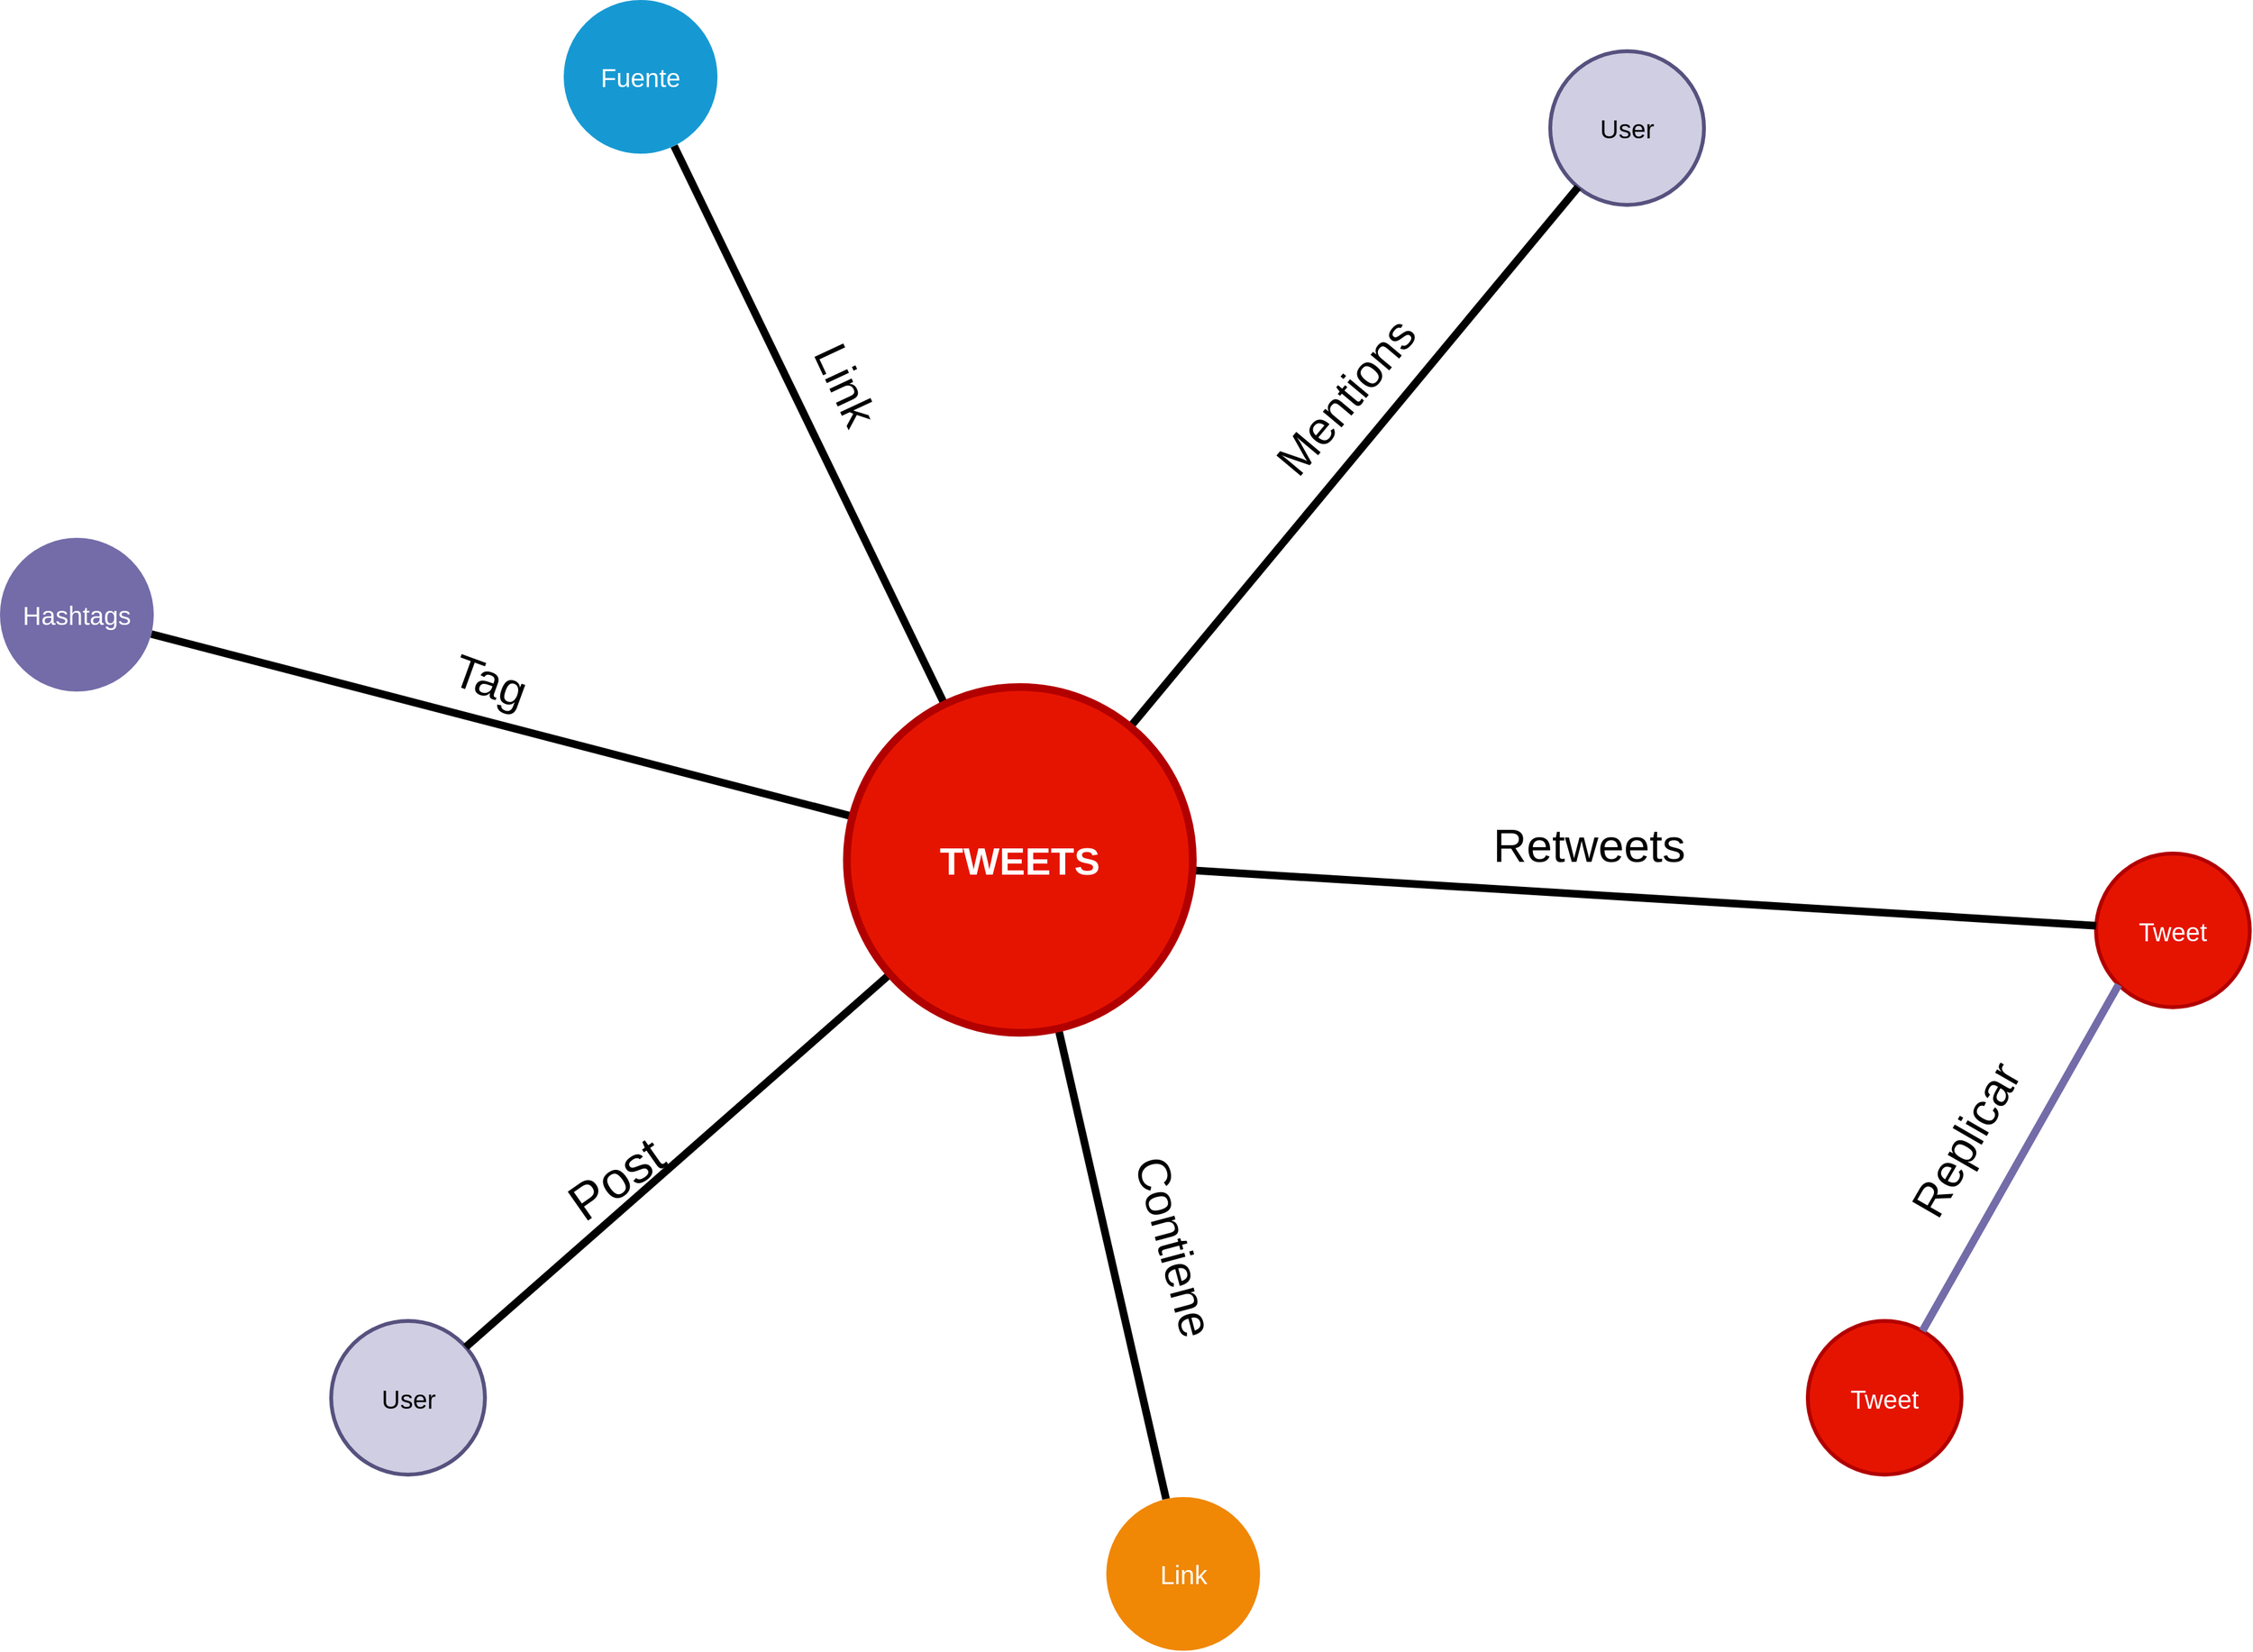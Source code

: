<mxfile version="14.3.1" type="github">
  <diagram id="6a731a19-8d31-9384-78a2-239565b7b9f0" name="Page-1">
    <mxGraphModel dx="2700" dy="1608" grid="1" gridSize="10" guides="1" tooltips="1" connect="1" arrows="1" fold="1" page="1" pageScale="1" pageWidth="1169" pageHeight="827" background="#ffffff" math="0" shadow="0">
      <root>
        <mxCell id="0" />
        <mxCell id="1" parent="0" />
        <mxCell id="1350" value="Fuente" style="ellipse;whiteSpace=wrap;html=1;shadow=0;fontFamily=Helvetica;fontSize=20;fontColor=#FFFFFF;align=center;strokeWidth=3;fillColor=#1699D3;strokeColor=none;" parent="1" vertex="1">
          <mxGeometry x="740" y="140" width="120" height="120" as="geometry" />
        </mxCell>
        <mxCell id="1352" value="User" style="ellipse;whiteSpace=wrap;html=1;shadow=0;fontFamily=Helvetica;fontSize=20;align=center;strokeWidth=3;fillColor=#d0cee2;strokeColor=#56517e;" parent="1" vertex="1">
          <mxGeometry x="1510" y="180" width="120" height="120" as="geometry" />
        </mxCell>
        <mxCell id="1353" value="Tweet" style="ellipse;whiteSpace=wrap;html=1;shadow=0;fontFamily=Helvetica;fontSize=20;fontColor=#ffffff;align=center;strokeWidth=3;fillColor=#e51400;strokeColor=#B20000;" parent="1" vertex="1">
          <mxGeometry x="1936" y="806.5" width="120" height="120" as="geometry" />
        </mxCell>
        <mxCell id="1354" value="Tweet" style="ellipse;whiteSpace=wrap;html=1;shadow=0;fontFamily=Helvetica;fontSize=20;fontColor=#ffffff;align=center;strokeWidth=3;fillColor=#e51400;strokeColor=#B20000;" parent="1" vertex="1">
          <mxGeometry x="1711" y="1171.5" width="120" height="120" as="geometry" />
        </mxCell>
        <mxCell id="1355" value="Link" style="ellipse;whiteSpace=wrap;html=1;shadow=0;fontFamily=Helvetica;fontSize=20;fontColor=#FFFFFF;align=center;strokeWidth=3;fillColor=#F08705;strokeColor=none;" parent="1" vertex="1">
          <mxGeometry x="1163.5" y="1309" width="120" height="120" as="geometry" />
        </mxCell>
        <mxCell id="1356" value="User" style="ellipse;whiteSpace=wrap;html=1;shadow=0;fontFamily=Helvetica;fontSize=20;align=center;strokeWidth=3;fillColor=#d0cee2;strokeColor=#56517e;" parent="1" vertex="1">
          <mxGeometry x="558.5" y="1171.5" width="120" height="120" as="geometry" />
        </mxCell>
        <mxCell id="1359" style="endArrow=none;strokeWidth=6;html=1;" parent="1" source="1515" target="1350" edge="1">
          <mxGeometry relative="1" as="geometry" />
        </mxCell>
        <mxCell id="1361" style="endArrow=none;strokeWidth=6;html=1;" parent="1" source="1515" target="1352" edge="1">
          <mxGeometry relative="1" as="geometry" />
        </mxCell>
        <mxCell id="1362" style="endArrow=none;strokeWidth=6;html=1;" parent="1" source="1515" target="1353" edge="1">
          <mxGeometry relative="1" as="geometry" />
        </mxCell>
        <mxCell id="1363" style="endArrow=none;strokeWidth=6;html=1;" parent="1" source="1515" target="1516" edge="1">
          <mxGeometry relative="1" as="geometry" />
        </mxCell>
        <mxCell id="1364" style="endArrow=none;strokeWidth=6;strokeColor=#736ca8;html=1;exitX=0;exitY=1;exitDx=0;exitDy=0;" parent="1" source="1353" target="1354" edge="1">
          <mxGeometry relative="1" as="geometry" />
        </mxCell>
        <mxCell id="1365" value="" style="edgeStyle=none;endArrow=none;strokeWidth=6;html=1;" parent="1" source="1515" target="1355" edge="1">
          <mxGeometry x="181" y="226.5" width="100" height="100" as="geometry">
            <mxPoint x="181" y="326.5" as="sourcePoint" />
            <mxPoint x="281" y="226.5" as="targetPoint" />
          </mxGeometry>
        </mxCell>
        <mxCell id="1366" value="" style="edgeStyle=none;endArrow=none;strokeWidth=6;html=1;" parent="1" source="1515" target="1356" edge="1">
          <mxGeometry x="181" y="226.5" width="100" height="100" as="geometry">
            <mxPoint x="181" y="326.5" as="sourcePoint" />
            <mxPoint x="281" y="226.5" as="targetPoint" />
          </mxGeometry>
        </mxCell>
        <mxCell id="1515" value="TWEETS" style="ellipse;whiteSpace=wrap;html=1;shadow=0;fontFamily=Helvetica;fontSize=30;fontColor=#ffffff;align=center;strokeColor=#B20000;strokeWidth=6;fillColor=#e51400;fontStyle=1;" parent="1" vertex="1">
          <mxGeometry x="961" y="676.5" width="270" height="270" as="geometry" />
        </mxCell>
        <mxCell id="1516" value="Hashtags" style="ellipse;whiteSpace=wrap;html=1;shadow=0;fontFamily=Helvetica;fontSize=20;fontColor=#FFFFFF;align=center;strokeWidth=3;fillColor=#736ca8;strokeColor=none;" parent="1" vertex="1">
          <mxGeometry x="300" y="560" width="120" height="120" as="geometry" />
        </mxCell>
        <mxCell id="vQJ7U3RXfnn2pzWwkogl-1542" value="&lt;font style=&quot;font-size: 40px&quot;&gt;Post&lt;/font&gt;" style="text;html=1;align=center;verticalAlign=middle;resizable=0;points=[];autosize=1;rotation=-35;" vertex="1" parent="1">
          <mxGeometry x="735" y="1045" width="90" height="30" as="geometry" />
        </mxCell>
        <mxCell id="vQJ7U3RXfnn2pzWwkogl-1543" value="&lt;div style=&quot;font-size: 36px&quot;&gt;&lt;font style=&quot;font-size: 36px&quot;&gt;Mentions&lt;/font&gt;&lt;/div&gt;" style="text;html=1;align=center;verticalAlign=middle;resizable=0;points=[];autosize=1;rotation=-50;" vertex="1" parent="1">
          <mxGeometry x="1270" y="440" width="160" height="20" as="geometry" />
        </mxCell>
        <mxCell id="vQJ7U3RXfnn2pzWwkogl-1547" value="&lt;font style=&quot;font-size: 36px&quot;&gt;Retweets&lt;/font&gt;" style="text;html=1;align=center;verticalAlign=middle;resizable=0;points=[];autosize=1;rotation=0;" vertex="1" parent="1">
          <mxGeometry x="1460" y="785" width="160" height="30" as="geometry" />
        </mxCell>
        <mxCell id="vQJ7U3RXfnn2pzWwkogl-1548" value="&lt;font style=&quot;font-size: 36px&quot;&gt;Replicar&lt;/font&gt;" style="text;html=1;align=center;verticalAlign=middle;resizable=0;points=[];autosize=1;rotation=-60;" vertex="1" parent="1">
          <mxGeometry x="1759" y="1015" width="150" height="30" as="geometry" />
        </mxCell>
        <mxCell id="vQJ7U3RXfnn2pzWwkogl-1549" value="&lt;div style=&quot;font-size: 36px&quot;&gt;Contiene&lt;/div&gt;&lt;div&gt;&lt;br&gt;&lt;/div&gt;" style="text;html=1;align=center;verticalAlign=middle;resizable=0;points=[];autosize=1;rotation=75;" vertex="1" parent="1">
          <mxGeometry x="1130" y="1100" width="160" height="30" as="geometry" />
        </mxCell>
        <mxCell id="vQJ7U3RXfnn2pzWwkogl-1550" value="&lt;div style=&quot;font-size: 36px&quot;&gt;Link&lt;br&gt;&lt;/div&gt;" style="text;html=1;align=center;verticalAlign=middle;resizable=0;points=[];autosize=1;rotation=65;" vertex="1" parent="1">
          <mxGeometry x="920" y="430" width="80" height="20" as="geometry" />
        </mxCell>
        <mxCell id="vQJ7U3RXfnn2pzWwkogl-1551" value="&lt;div style=&quot;font-size: 36px&quot;&gt;Tag&lt;/div&gt;&lt;div style=&quot;font-size: 36px&quot;&gt;&lt;br&gt;&lt;/div&gt;" style="text;html=1;align=center;verticalAlign=middle;resizable=0;points=[];autosize=1;rotation=20;" vertex="1" parent="1">
          <mxGeometry x="640" y="676.5" width="70" height="30" as="geometry" />
        </mxCell>
      </root>
    </mxGraphModel>
  </diagram>
</mxfile>
